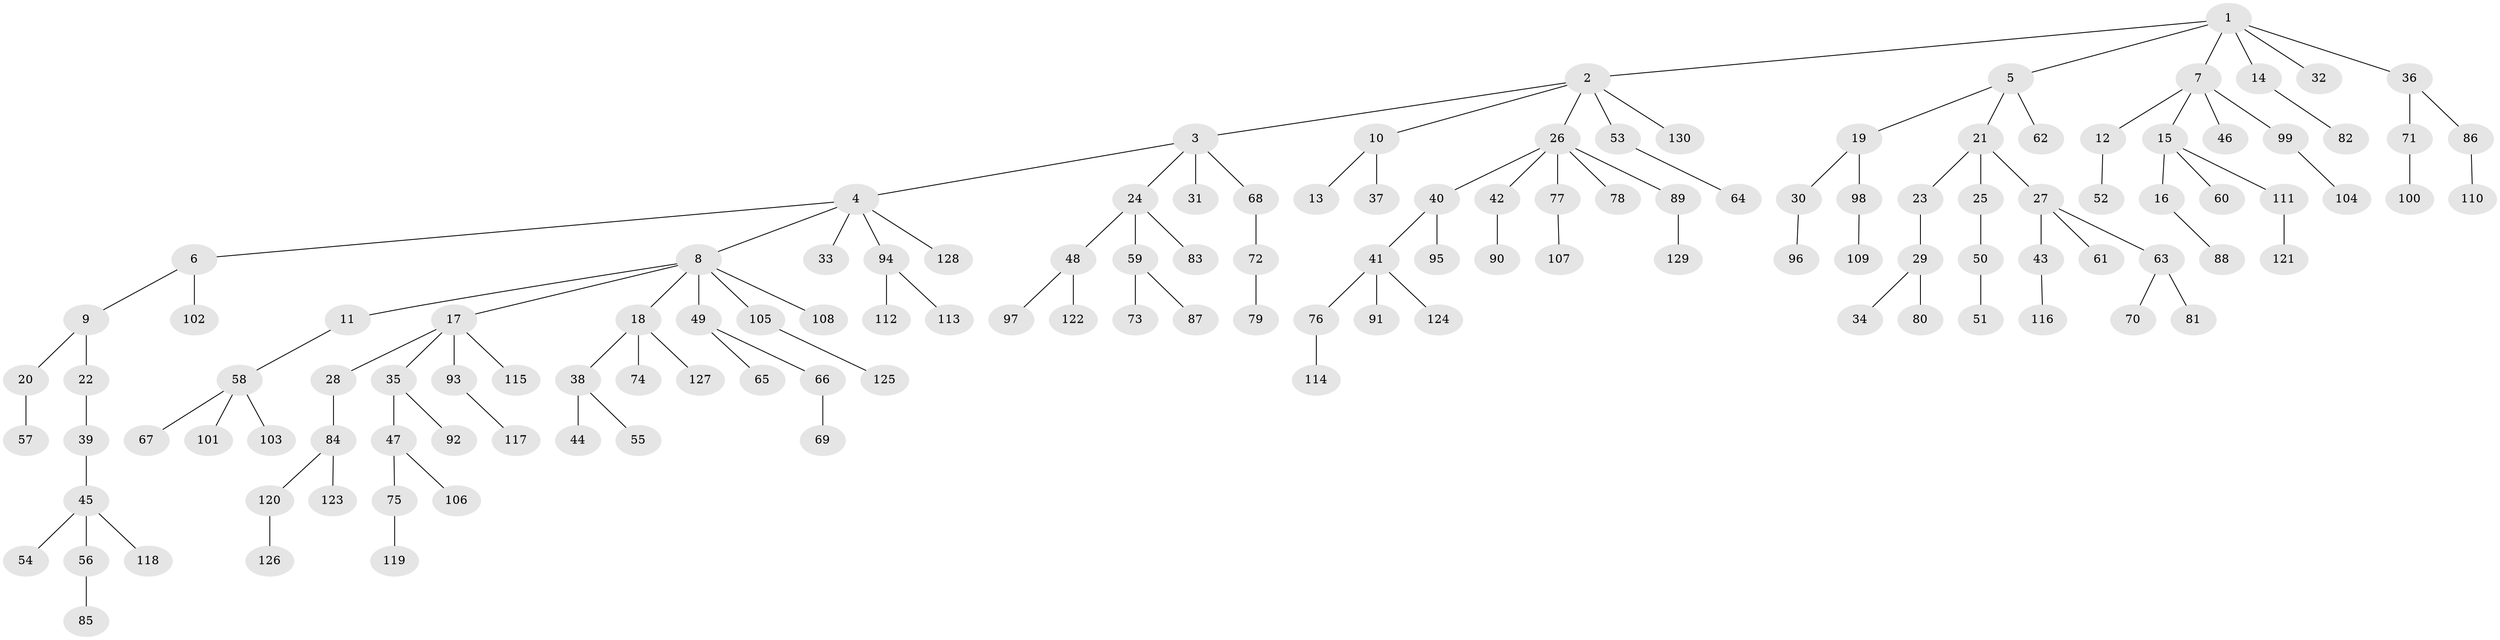 // Generated by graph-tools (version 1.1) at 2025/36/03/09/25 02:36:30]
// undirected, 130 vertices, 129 edges
graph export_dot {
graph [start="1"]
  node [color=gray90,style=filled];
  1;
  2;
  3;
  4;
  5;
  6;
  7;
  8;
  9;
  10;
  11;
  12;
  13;
  14;
  15;
  16;
  17;
  18;
  19;
  20;
  21;
  22;
  23;
  24;
  25;
  26;
  27;
  28;
  29;
  30;
  31;
  32;
  33;
  34;
  35;
  36;
  37;
  38;
  39;
  40;
  41;
  42;
  43;
  44;
  45;
  46;
  47;
  48;
  49;
  50;
  51;
  52;
  53;
  54;
  55;
  56;
  57;
  58;
  59;
  60;
  61;
  62;
  63;
  64;
  65;
  66;
  67;
  68;
  69;
  70;
  71;
  72;
  73;
  74;
  75;
  76;
  77;
  78;
  79;
  80;
  81;
  82;
  83;
  84;
  85;
  86;
  87;
  88;
  89;
  90;
  91;
  92;
  93;
  94;
  95;
  96;
  97;
  98;
  99;
  100;
  101;
  102;
  103;
  104;
  105;
  106;
  107;
  108;
  109;
  110;
  111;
  112;
  113;
  114;
  115;
  116;
  117;
  118;
  119;
  120;
  121;
  122;
  123;
  124;
  125;
  126;
  127;
  128;
  129;
  130;
  1 -- 2;
  1 -- 5;
  1 -- 7;
  1 -- 14;
  1 -- 32;
  1 -- 36;
  2 -- 3;
  2 -- 10;
  2 -- 26;
  2 -- 53;
  2 -- 130;
  3 -- 4;
  3 -- 24;
  3 -- 31;
  3 -- 68;
  4 -- 6;
  4 -- 8;
  4 -- 33;
  4 -- 94;
  4 -- 128;
  5 -- 19;
  5 -- 21;
  5 -- 62;
  6 -- 9;
  6 -- 102;
  7 -- 12;
  7 -- 15;
  7 -- 46;
  7 -- 99;
  8 -- 11;
  8 -- 17;
  8 -- 18;
  8 -- 49;
  8 -- 105;
  8 -- 108;
  9 -- 20;
  9 -- 22;
  10 -- 13;
  10 -- 37;
  11 -- 58;
  12 -- 52;
  14 -- 82;
  15 -- 16;
  15 -- 60;
  15 -- 111;
  16 -- 88;
  17 -- 28;
  17 -- 35;
  17 -- 93;
  17 -- 115;
  18 -- 38;
  18 -- 74;
  18 -- 127;
  19 -- 30;
  19 -- 98;
  20 -- 57;
  21 -- 23;
  21 -- 25;
  21 -- 27;
  22 -- 39;
  23 -- 29;
  24 -- 48;
  24 -- 59;
  24 -- 83;
  25 -- 50;
  26 -- 40;
  26 -- 42;
  26 -- 77;
  26 -- 78;
  26 -- 89;
  27 -- 43;
  27 -- 61;
  27 -- 63;
  28 -- 84;
  29 -- 34;
  29 -- 80;
  30 -- 96;
  35 -- 47;
  35 -- 92;
  36 -- 71;
  36 -- 86;
  38 -- 44;
  38 -- 55;
  39 -- 45;
  40 -- 41;
  40 -- 95;
  41 -- 76;
  41 -- 91;
  41 -- 124;
  42 -- 90;
  43 -- 116;
  45 -- 54;
  45 -- 56;
  45 -- 118;
  47 -- 75;
  47 -- 106;
  48 -- 97;
  48 -- 122;
  49 -- 65;
  49 -- 66;
  50 -- 51;
  53 -- 64;
  56 -- 85;
  58 -- 67;
  58 -- 101;
  58 -- 103;
  59 -- 73;
  59 -- 87;
  63 -- 70;
  63 -- 81;
  66 -- 69;
  68 -- 72;
  71 -- 100;
  72 -- 79;
  75 -- 119;
  76 -- 114;
  77 -- 107;
  84 -- 120;
  84 -- 123;
  86 -- 110;
  89 -- 129;
  93 -- 117;
  94 -- 112;
  94 -- 113;
  98 -- 109;
  99 -- 104;
  105 -- 125;
  111 -- 121;
  120 -- 126;
}
